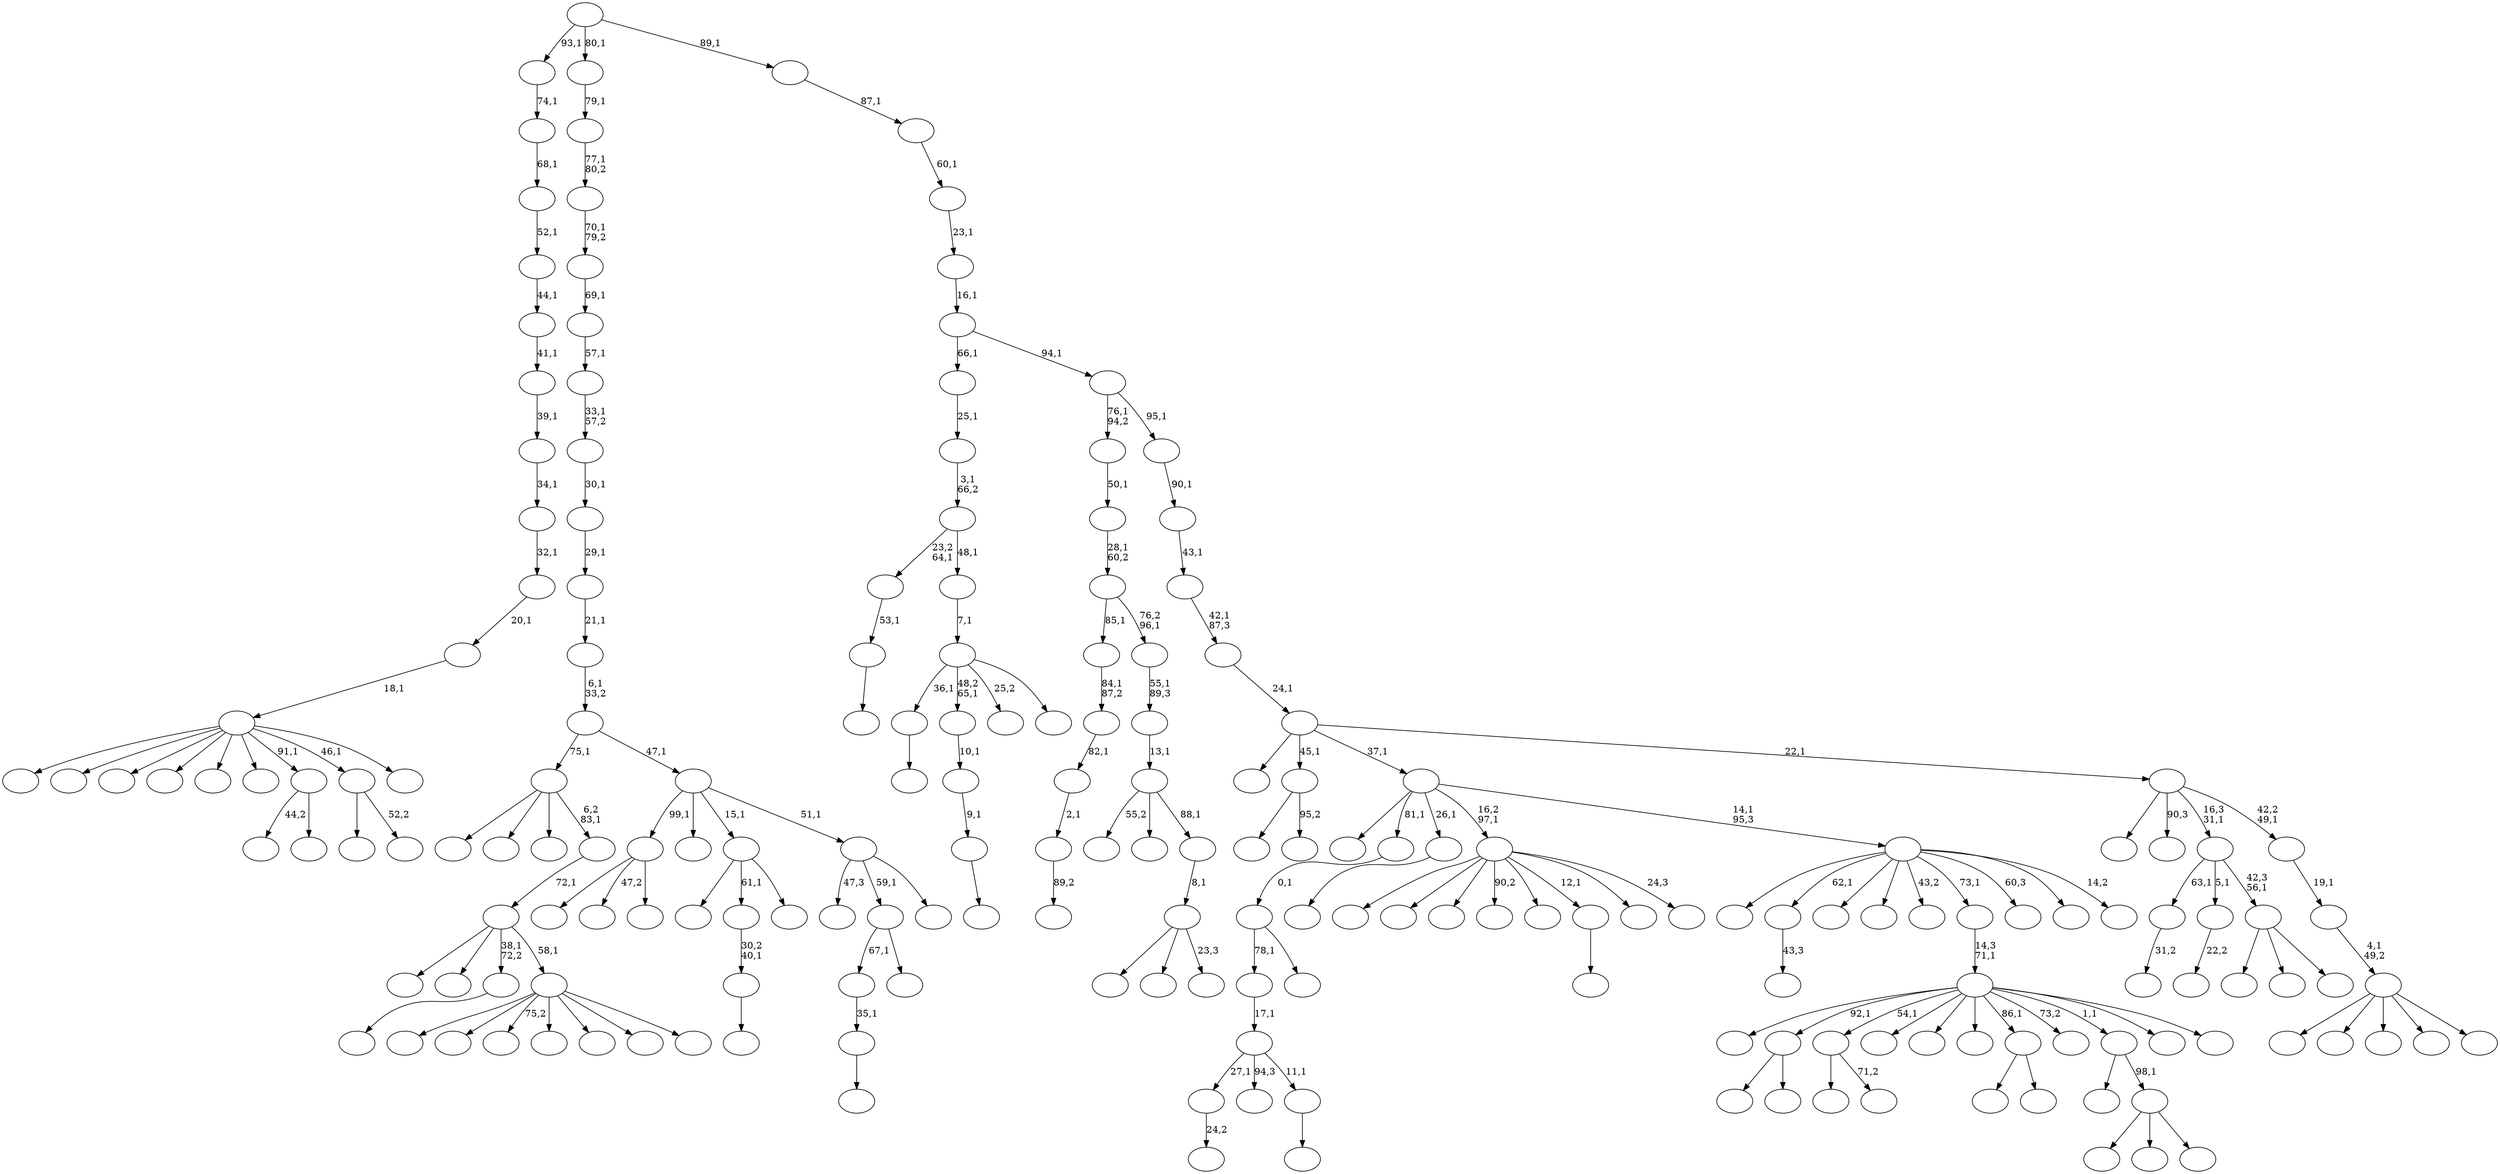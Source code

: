 digraph T {
	200 [label=""]
	199 [label=""]
	198 [label=""]
	197 [label=""]
	196 [label=""]
	195 [label=""]
	194 [label=""]
	193 [label=""]
	192 [label=""]
	191 [label=""]
	190 [label=""]
	189 [label=""]
	188 [label=""]
	187 [label=""]
	186 [label=""]
	185 [label=""]
	184 [label=""]
	183 [label=""]
	182 [label=""]
	181 [label=""]
	180 [label=""]
	179 [label=""]
	178 [label=""]
	177 [label=""]
	176 [label=""]
	175 [label=""]
	174 [label=""]
	173 [label=""]
	172 [label=""]
	171 [label=""]
	170 [label=""]
	169 [label=""]
	168 [label=""]
	167 [label=""]
	166 [label=""]
	165 [label=""]
	164 [label=""]
	163 [label=""]
	162 [label=""]
	161 [label=""]
	160 [label=""]
	159 [label=""]
	158 [label=""]
	157 [label=""]
	156 [label=""]
	155 [label=""]
	154 [label=""]
	153 [label=""]
	152 [label=""]
	151 [label=""]
	150 [label=""]
	149 [label=""]
	148 [label=""]
	147 [label=""]
	146 [label=""]
	145 [label=""]
	144 [label=""]
	143 [label=""]
	142 [label=""]
	141 [label=""]
	140 [label=""]
	139 [label=""]
	138 [label=""]
	137 [label=""]
	136 [label=""]
	135 [label=""]
	134 [label=""]
	133 [label=""]
	132 [label=""]
	131 [label=""]
	130 [label=""]
	129 [label=""]
	128 [label=""]
	127 [label=""]
	126 [label=""]
	125 [label=""]
	124 [label=""]
	123 [label=""]
	122 [label=""]
	121 [label=""]
	120 [label=""]
	119 [label=""]
	118 [label=""]
	117 [label=""]
	116 [label=""]
	115 [label=""]
	114 [label=""]
	113 [label=""]
	112 [label=""]
	111 [label=""]
	110 [label=""]
	109 [label=""]
	108 [label=""]
	107 [label=""]
	106 [label=""]
	105 [label=""]
	104 [label=""]
	103 [label=""]
	102 [label=""]
	101 [label=""]
	100 [label=""]
	99 [label=""]
	98 [label=""]
	97 [label=""]
	96 [label=""]
	95 [label=""]
	94 [label=""]
	93 [label=""]
	92 [label=""]
	91 [label=""]
	90 [label=""]
	89 [label=""]
	88 [label=""]
	87 [label=""]
	86 [label=""]
	85 [label=""]
	84 [label=""]
	83 [label=""]
	82 [label=""]
	81 [label=""]
	80 [label=""]
	79 [label=""]
	78 [label=""]
	77 [label=""]
	76 [label=""]
	75 [label=""]
	74 [label=""]
	73 [label=""]
	72 [label=""]
	71 [label=""]
	70 [label=""]
	69 [label=""]
	68 [label=""]
	67 [label=""]
	66 [label=""]
	65 [label=""]
	64 [label=""]
	63 [label=""]
	62 [label=""]
	61 [label=""]
	60 [label=""]
	59 [label=""]
	58 [label=""]
	57 [label=""]
	56 [label=""]
	55 [label=""]
	54 [label=""]
	53 [label=""]
	52 [label=""]
	51 [label=""]
	50 [label=""]
	49 [label=""]
	48 [label=""]
	47 [label=""]
	46 [label=""]
	45 [label=""]
	44 [label=""]
	43 [label=""]
	42 [label=""]
	41 [label=""]
	40 [label=""]
	39 [label=""]
	38 [label=""]
	37 [label=""]
	36 [label=""]
	35 [label=""]
	34 [label=""]
	33 [label=""]
	32 [label=""]
	31 [label=""]
	30 [label=""]
	29 [label=""]
	28 [label=""]
	27 [label=""]
	26 [label=""]
	25 [label=""]
	24 [label=""]
	23 [label=""]
	22 [label=""]
	21 [label=""]
	20 [label=""]
	19 [label=""]
	18 [label=""]
	17 [label=""]
	16 [label=""]
	15 [label=""]
	14 [label=""]
	13 [label=""]
	12 [label=""]
	11 [label=""]
	10 [label=""]
	9 [label=""]
	8 [label=""]
	7 [label=""]
	6 [label=""]
	5 [label=""]
	4 [label=""]
	3 [label=""]
	2 [label=""]
	1 [label=""]
	0 [label=""]
	195 -> 196 [label="24,2"]
	188 -> 189 [label=""]
	187 -> 188 [label="35,1"]
	181 -> 182 [label=""]
	180 -> 195 [label="27,1"]
	180 -> 184 [label="94,3"]
	180 -> 181 [label="11,1"]
	179 -> 180 [label="17,1"]
	171 -> 172 [label="89,2"]
	170 -> 171 [label="2,1"]
	169 -> 170 [label="82,1"]
	168 -> 169 [label="84,1\n87,2"]
	166 -> 167 [label=""]
	163 -> 164 [label=""]
	162 -> 163 [label="9,1"]
	161 -> 162 [label="10,1"]
	158 -> 190 [label=""]
	158 -> 159 [label=""]
	155 -> 156 [label="43,3"]
	149 -> 177 [label=""]
	149 -> 150 [label="71,2"]
	142 -> 143 [label="31,2"]
	134 -> 135 [label="22,2"]
	131 -> 186 [label=""]
	131 -> 132 [label=""]
	129 -> 187 [label="67,1"]
	129 -> 130 [label=""]
	126 -> 127 [label=""]
	125 -> 126 [label="53,1"]
	122 -> 123 [label=""]
	121 -> 122 [label="30,2\n40,1"]
	113 -> 174 [label=""]
	113 -> 153 [label="47,2"]
	113 -> 114 [label=""]
	110 -> 179 [label="78,1"]
	110 -> 111 [label=""]
	109 -> 110 [label="0,1"]
	99 -> 100 [label=""]
	97 -> 166 [label="36,1"]
	97 -> 161 [label="48,2\n65,1"]
	97 -> 140 [label="25,2"]
	97 -> 98 [label=""]
	96 -> 97 [label="7,1"]
	95 -> 125 [label="23,2\n64,1"]
	95 -> 96 [label="48,1"]
	94 -> 95 [label="3,1\n66,2"]
	93 -> 94 [label="25,1"]
	90 -> 91 [label=""]
	87 -> 147 [label="44,2"]
	87 -> 88 [label=""]
	85 -> 124 [label=""]
	85 -> 121 [label="61,1"]
	85 -> 86 [label=""]
	79 -> 80 [label=""]
	77 -> 160 [label=""]
	77 -> 78 [label="95,2"]
	75 -> 154 [label=""]
	75 -> 151 [label=""]
	75 -> 133 [label="75,2"]
	75 -> 116 [label=""]
	75 -> 112 [label=""]
	75 -> 83 [label=""]
	75 -> 76 [label=""]
	74 -> 176 [label=""]
	74 -> 145 [label=""]
	74 -> 79 [label="38,1\n72,2"]
	74 -> 75 [label="58,1"]
	73 -> 74 [label="72,1"]
	72 -> 193 [label=""]
	72 -> 138 [label=""]
	72 -> 118 [label=""]
	72 -> 73 [label="6,2\n83,1"]
	70 -> 197 [label=""]
	70 -> 105 [label=""]
	70 -> 71 [label=""]
	69 -> 82 [label=""]
	69 -> 70 [label="98,1"]
	66 -> 115 [label=""]
	66 -> 103 [label=""]
	66 -> 67 [label=""]
	65 -> 142 [label="63,1"]
	65 -> 134 [label="5,1"]
	65 -> 66 [label="42,3\n56,1"]
	63 -> 200 [label=""]
	63 -> 194 [label=""]
	63 -> 185 [label=""]
	63 -> 175 [label="90,2"]
	63 -> 107 [label=""]
	63 -> 90 [label="12,1"]
	63 -> 68 [label=""]
	63 -> 64 [label="24,3"]
	60 -> 191 [label=""]
	60 -> 158 [label="92,1"]
	60 -> 149 [label="54,1"]
	60 -> 146 [label=""]
	60 -> 141 [label=""]
	60 -> 137 [label=""]
	60 -> 131 [label="86,1"]
	60 -> 102 [label="73,2"]
	60 -> 69 [label="1,1"]
	60 -> 62 [label=""]
	60 -> 61 [label=""]
	59 -> 60 [label="14,3\n71,1"]
	56 -> 178 [label=""]
	56 -> 57 [label="52,2"]
	53 -> 157 [label=""]
	53 -> 155 [label="62,1"]
	53 -> 139 [label=""]
	53 -> 104 [label=""]
	53 -> 84 [label="43,2"]
	53 -> 59 [label="73,1"]
	53 -> 58 [label="60,3"]
	53 -> 55 [label=""]
	53 -> 54 [label="14,2"]
	52 -> 128 [label=""]
	52 -> 109 [label="81,1"]
	52 -> 99 [label="26,1"]
	52 -> 63 [label="16,2\n97,1"]
	52 -> 53 [label="14,1\n95,3"]
	50 -> 165 [label=""]
	50 -> 144 [label=""]
	50 -> 51 [label="23,3"]
	49 -> 50 [label="8,1"]
	48 -> 136 [label="55,2"]
	48 -> 108 [label=""]
	48 -> 49 [label="88,1"]
	47 -> 48 [label="13,1"]
	46 -> 47 [label="55,1\n89,3"]
	45 -> 168 [label="85,1"]
	45 -> 46 [label="76,2\n96,1"]
	44 -> 45 [label="28,1\n60,2"]
	43 -> 44 [label="50,1"]
	41 -> 198 [label=""]
	41 -> 183 [label=""]
	41 -> 173 [label=""]
	41 -> 120 [label=""]
	41 -> 119 [label=""]
	41 -> 117 [label=""]
	41 -> 87 [label="91,1"]
	41 -> 56 [label="46,1"]
	41 -> 42 [label=""]
	40 -> 41 [label="18,1"]
	39 -> 40 [label="20,1"]
	38 -> 39 [label="32,1"]
	37 -> 38 [label="34,1"]
	36 -> 37 [label="39,1"]
	35 -> 36 [label="41,1"]
	34 -> 35 [label="44,1"]
	33 -> 34 [label="52,1"]
	32 -> 33 [label="68,1"]
	31 -> 32 [label="74,1"]
	29 -> 148 [label="47,3"]
	29 -> 129 [label="59,1"]
	29 -> 30 [label=""]
	28 -> 113 [label="99,1"]
	28 -> 101 [label=""]
	28 -> 85 [label="15,1"]
	28 -> 29 [label="51,1"]
	27 -> 72 [label="75,1"]
	27 -> 28 [label="47,1"]
	26 -> 27 [label="6,1\n33,2"]
	25 -> 26 [label="21,1"]
	24 -> 25 [label="29,1"]
	23 -> 24 [label="30,1"]
	22 -> 23 [label="33,1\n57,2"]
	21 -> 22 [label="57,1"]
	20 -> 21 [label="69,1"]
	19 -> 20 [label="70,1\n79,2"]
	18 -> 19 [label="77,1\n80,2"]
	17 -> 18 [label="79,1"]
	15 -> 199 [label=""]
	15 -> 192 [label=""]
	15 -> 152 [label=""]
	15 -> 106 [label=""]
	15 -> 16 [label=""]
	14 -> 15 [label="4,1\n49,2"]
	13 -> 14 [label="19,1"]
	12 -> 92 [label=""]
	12 -> 81 [label="90,3"]
	12 -> 65 [label="16,3\n31,1"]
	12 -> 13 [label="42,2\n49,1"]
	11 -> 89 [label=""]
	11 -> 77 [label="45,1"]
	11 -> 52 [label="37,1"]
	11 -> 12 [label="22,1"]
	10 -> 11 [label="24,1"]
	9 -> 10 [label="42,1\n87,3"]
	8 -> 9 [label="43,1"]
	7 -> 8 [label="90,1"]
	6 -> 43 [label="76,1\n94,2"]
	6 -> 7 [label="95,1"]
	5 -> 93 [label="66,1"]
	5 -> 6 [label="94,1"]
	4 -> 5 [label="16,1"]
	3 -> 4 [label="23,1"]
	2 -> 3 [label="60,1"]
	1 -> 2 [label="87,1"]
	0 -> 31 [label="93,1"]
	0 -> 17 [label="80,1"]
	0 -> 1 [label="89,1"]
}
